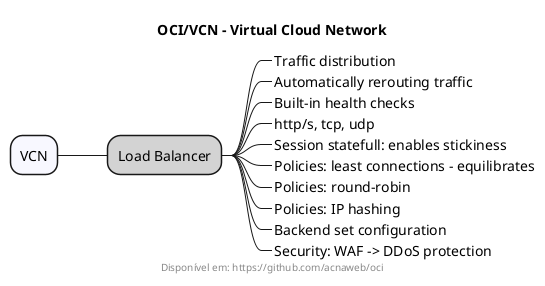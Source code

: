 @startmindmap

Title "OCI/VCN - Virtual Cloud Network"
footer Disponível em: https://github.com/acnaweb/oci

*[#F8F8FF]  VCN

**[#LightGray] Load Balancer
***_ Traffic distribution
***_ Automatically rerouting traffic 
***_ Built-in health checks
***_ http/s, tcp, udp
***_ Session statefull: enables stickiness
***_ Policies: least connections - equilibrates
***_ Policies: round-robin
***_ Policies: IP hashing
***_ Backend set configuration
***_ Security: WAF -> DDoS protection

@endmindmap
